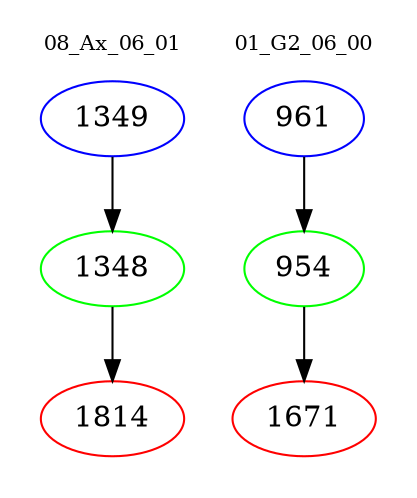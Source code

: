 digraph{
subgraph cluster_0 {
color = white
label = "08_Ax_06_01";
fontsize=10;
T0_1349 [label="1349", color="blue"]
T0_1349 -> T0_1348 [color="black"]
T0_1348 [label="1348", color="green"]
T0_1348 -> T0_1814 [color="black"]
T0_1814 [label="1814", color="red"]
}
subgraph cluster_1 {
color = white
label = "01_G2_06_00";
fontsize=10;
T1_961 [label="961", color="blue"]
T1_961 -> T1_954 [color="black"]
T1_954 [label="954", color="green"]
T1_954 -> T1_1671 [color="black"]
T1_1671 [label="1671", color="red"]
}
}
